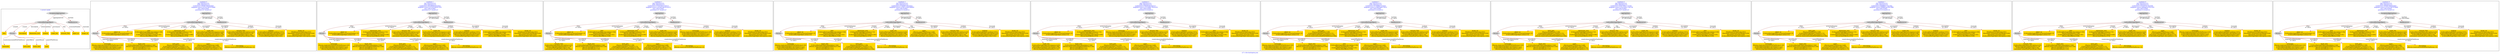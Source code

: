 digraph n0 {
fontcolor="blue"
remincross="true"
label="s27-s-the-huntington.json"
subgraph cluster_0 {
label="1-correct model"
n2[style="filled",color="white",fillcolor="lightgray",label="CulturalHeritageObject1"];
n3[shape="plaintext",style="filled",fillcolor="gold",label="date"];
n4[style="filled",color="white",fillcolor="lightgray",label="Person1"];
n5[shape="plaintext",style="filled",fillcolor="gold",label="description"];
n6[shape="plaintext",style="filled",fillcolor="gold",label="dimensions_inch"];
n7[shape="plaintext",style="filled",fillcolor="gold",label="medium"];
n8[shape="plaintext",style="filled",fillcolor="gold",label="credit_line"];
n9[shape="plaintext",style="filled",fillcolor="gold",label="Artwork_Title"];
n10[shape="plaintext",style="filled",fillcolor="gold",label="object_no"];
n11[shape="plaintext",style="filled",fillcolor="gold",label="nationality"];
n12[shape="plaintext",style="filled",fillcolor="gold",label="birth_date"];
n13[shape="plaintext",style="filled",fillcolor="gold",label="death_date"];
n14[shape="plaintext",style="filled",fillcolor="gold",label="name"];
n15[style="filled",color="white",fillcolor="lightgray",label="EuropeanaAggregation1"];
n16[style="filled",color="white",fillcolor="lightgray",label="WebResource1"];
n17[shape="plaintext",style="filled",fillcolor="gold",label="image_url"];
}
subgraph cluster_1 {
label="candidate 0\nlink coherence:0.0\nnode coherence:0.0\nconfidence:0.5926613093930667\nmapping score:0.3225537697976889\ncost:1500.010002\n-precision:0.47-recall:0.47"
n19[style="filled",color="white",fillcolor="lightgray",label="CulturalHeritageObject1"];
n20[style="filled",color="white",fillcolor="lightgray",label="Person1"];
n21[style="filled",color="white",fillcolor="lightgray",label="Aggregation1"];
n22[style="filled",color="white",fillcolor="lightgray",label="WebResource1"];
n23[shape="plaintext",style="filled",fillcolor="gold",label="image_url\n[WebResource,classLink,0.952]\n[Document,columnSubClassOfLink,0.026]\n[Document,classLink,0.016]\n[CulturalHeritageObject,description,0.006]"];
n24[shape="plaintext",style="filled",fillcolor="gold",label="nationality\n[Person,countryAssociatedWithThePerson,0.743]\n[CulturalHeritageObject,provenance,0.117]\n[CulturalHeritageObject,description,0.083]\n[Person,biographicalInformation,0.057]"];
n25[shape="plaintext",style="filled",fillcolor="gold",label="object_no\n[CulturalHeritageObject,accessionNumber,1.0]\n[CulturalHeritageObject,extent,0.0]"];
n26[shape="plaintext",style="filled",fillcolor="gold",label="date\n[CulturalHeritageObject,description,0.594]\n[Person,dateOfDeath,0.186]\n[CulturalHeritageObject,created,0.181]\n[Person,dateOfBirth,0.039]"];
n27[shape="plaintext",style="filled",fillcolor="gold",label="death_date\n[CulturalHeritageObject,description,0.344]\n[Person,countryAssociatedWithThePerson,0.244]\n[Person,dateOfBirth,0.211]\n[Person,dateOfDeath,0.202]"];
n28[shape="plaintext",style="filled",fillcolor="gold",label="dimensions_inch\n[CulturalHeritageObject,extent,0.723]\n[Person,dateOfDeath,0.113]\n[CulturalHeritageObject,description,0.085]\n[Person,dateOfBirth,0.079]"];
n29[shape="plaintext",style="filled",fillcolor="gold",label="birth_date\n[Person,dateOfDeath,0.599]\n[CulturalHeritageObject,created,0.172]\n[CulturalHeritageObject,description,0.133]\n[Person,countryAssociatedWithThePerson,0.096]"];
n30[shape="plaintext",style="filled",fillcolor="gold",label="name\n[Person,nameOfThePerson,0.448]\n[CulturalHeritageObject,title,0.205]\n[Document,columnSubClassOfLink,0.175]\n[CulturalHeritageObject,description,0.172]"];
n31[shape="plaintext",style="filled",fillcolor="gold",label="description\n[Person,countryAssociatedWithThePerson,1.0]"];
n32[shape="plaintext",style="filled",fillcolor="gold",label="credit_line\n[CulturalHeritageObject,provenance,0.435]\n[Document,columnSubClassOfLink,0.286]\n[CulturalHeritageObject,description,0.154]\n[Person,biographicalInformation,0.125]"];
n33[shape="plaintext",style="filled",fillcolor="gold",label="Artwork_Title\n[CulturalHeritageObject,description,0.533]\n[Person,biographicalInformation,0.278]\n[CulturalHeritageObject,title,0.104]\n[Document,columnSubClassOfLink,0.084]"];
n34[shape="plaintext",style="filled",fillcolor="gold",label="medium\n[CulturalHeritageObject,medium,0.972]\n[CulturalHeritageObject,description,0.02]\n[Person,biographicalInformation,0.005]\n[CulturalHeritageObject,title,0.003]"];
}
subgraph cluster_2 {
label="candidate 1\nlink coherence:0.0\nnode coherence:0.0\nconfidence:0.5913095835035854\nmapping score:0.3221031945011951\ncost:1500.010002\n-precision:0.47-recall:0.47"
n36[style="filled",color="white",fillcolor="lightgray",label="CulturalHeritageObject1"];
n37[style="filled",color="white",fillcolor="lightgray",label="Person1"];
n38[style="filled",color="white",fillcolor="lightgray",label="Aggregation1"];
n39[style="filled",color="white",fillcolor="lightgray",label="WebResource1"];
n40[shape="plaintext",style="filled",fillcolor="gold",label="image_url\n[WebResource,classLink,0.952]\n[Document,columnSubClassOfLink,0.026]\n[Document,classLink,0.016]\n[CulturalHeritageObject,description,0.006]"];
n41[shape="plaintext",style="filled",fillcolor="gold",label="nationality\n[Person,countryAssociatedWithThePerson,0.743]\n[CulturalHeritageObject,provenance,0.117]\n[CulturalHeritageObject,description,0.083]\n[Person,biographicalInformation,0.057]"];
n42[shape="plaintext",style="filled",fillcolor="gold",label="object_no\n[CulturalHeritageObject,accessionNumber,1.0]\n[CulturalHeritageObject,extent,0.0]"];
n43[shape="plaintext",style="filled",fillcolor="gold",label="death_date\n[CulturalHeritageObject,description,0.344]\n[Person,countryAssociatedWithThePerson,0.244]\n[Person,dateOfBirth,0.211]\n[Person,dateOfDeath,0.202]"];
n44[shape="plaintext",style="filled",fillcolor="gold",label="dimensions_inch\n[CulturalHeritageObject,extent,0.723]\n[Person,dateOfDeath,0.113]\n[CulturalHeritageObject,description,0.085]\n[Person,dateOfBirth,0.079]"];
n45[shape="plaintext",style="filled",fillcolor="gold",label="birth_date\n[Person,dateOfDeath,0.599]\n[CulturalHeritageObject,created,0.172]\n[CulturalHeritageObject,description,0.133]\n[Person,countryAssociatedWithThePerson,0.096]"];
n46[shape="plaintext",style="filled",fillcolor="gold",label="name\n[Person,nameOfThePerson,0.448]\n[CulturalHeritageObject,title,0.205]\n[Document,columnSubClassOfLink,0.175]\n[CulturalHeritageObject,description,0.172]"];
n47[shape="plaintext",style="filled",fillcolor="gold",label="Artwork_Title\n[CulturalHeritageObject,description,0.533]\n[Person,biographicalInformation,0.278]\n[CulturalHeritageObject,title,0.104]\n[Document,columnSubClassOfLink,0.084]"];
n48[shape="plaintext",style="filled",fillcolor="gold",label="description\n[Person,countryAssociatedWithThePerson,1.0]"];
n49[shape="plaintext",style="filled",fillcolor="gold",label="credit_line\n[CulturalHeritageObject,provenance,0.435]\n[Document,columnSubClassOfLink,0.286]\n[CulturalHeritageObject,description,0.154]\n[Person,biographicalInformation,0.125]"];
n50[shape="plaintext",style="filled",fillcolor="gold",label="medium\n[CulturalHeritageObject,medium,0.972]\n[CulturalHeritageObject,description,0.02]\n[Person,biographicalInformation,0.005]\n[CulturalHeritageObject,title,0.003]"];
n51[shape="plaintext",style="filled",fillcolor="gold",label="date\n[CulturalHeritageObject,description,0.594]\n[Person,dateOfDeath,0.186]\n[CulturalHeritageObject,created,0.181]\n[Person,dateOfBirth,0.039]"];
}
subgraph cluster_3 {
label="candidate 2\nlink coherence:0.0\nnode coherence:0.0\nconfidence:0.5735423973160522\nmapping score:0.31618079910535074\ncost:1500.010002\n-precision:0.47-recall:0.47"
n53[style="filled",color="white",fillcolor="lightgray",label="CulturalHeritageObject1"];
n54[style="filled",color="white",fillcolor="lightgray",label="Person1"];
n55[style="filled",color="white",fillcolor="lightgray",label="Aggregation1"];
n56[style="filled",color="white",fillcolor="lightgray",label="WebResource1"];
n57[shape="plaintext",style="filled",fillcolor="gold",label="image_url\n[WebResource,classLink,0.952]\n[Document,columnSubClassOfLink,0.026]\n[Document,classLink,0.016]\n[CulturalHeritageObject,description,0.006]"];
n58[shape="plaintext",style="filled",fillcolor="gold",label="Artwork_Title\n[CulturalHeritageObject,description,0.533]\n[Person,biographicalInformation,0.278]\n[CulturalHeritageObject,title,0.104]\n[Document,columnSubClassOfLink,0.084]"];
n59[shape="plaintext",style="filled",fillcolor="gold",label="object_no\n[CulturalHeritageObject,accessionNumber,1.0]\n[CulturalHeritageObject,extent,0.0]"];
n60[shape="plaintext",style="filled",fillcolor="gold",label="date\n[CulturalHeritageObject,description,0.594]\n[Person,dateOfDeath,0.186]\n[CulturalHeritageObject,created,0.181]\n[Person,dateOfBirth,0.039]"];
n61[shape="plaintext",style="filled",fillcolor="gold",label="death_date\n[CulturalHeritageObject,description,0.344]\n[Person,countryAssociatedWithThePerson,0.244]\n[Person,dateOfBirth,0.211]\n[Person,dateOfDeath,0.202]"];
n62[shape="plaintext",style="filled",fillcolor="gold",label="dimensions_inch\n[CulturalHeritageObject,extent,0.723]\n[Person,dateOfDeath,0.113]\n[CulturalHeritageObject,description,0.085]\n[Person,dateOfBirth,0.079]"];
n63[shape="plaintext",style="filled",fillcolor="gold",label="birth_date\n[Person,dateOfDeath,0.599]\n[CulturalHeritageObject,created,0.172]\n[CulturalHeritageObject,description,0.133]\n[Person,countryAssociatedWithThePerson,0.096]"];
n64[shape="plaintext",style="filled",fillcolor="gold",label="name\n[Person,nameOfThePerson,0.448]\n[CulturalHeritageObject,title,0.205]\n[Document,columnSubClassOfLink,0.175]\n[CulturalHeritageObject,description,0.172]"];
n65[shape="plaintext",style="filled",fillcolor="gold",label="description\n[Person,countryAssociatedWithThePerson,1.0]"];
n66[shape="plaintext",style="filled",fillcolor="gold",label="credit_line\n[CulturalHeritageObject,provenance,0.435]\n[Document,columnSubClassOfLink,0.286]\n[CulturalHeritageObject,description,0.154]\n[Person,biographicalInformation,0.125]"];
n67[shape="plaintext",style="filled",fillcolor="gold",label="nationality\n[Person,countryAssociatedWithThePerson,0.743]\n[CulturalHeritageObject,provenance,0.117]\n[CulturalHeritageObject,description,0.083]\n[Person,biographicalInformation,0.057]"];
n68[shape="plaintext",style="filled",fillcolor="gold",label="medium\n[CulturalHeritageObject,medium,0.972]\n[CulturalHeritageObject,description,0.02]\n[Person,biographicalInformation,0.005]\n[CulturalHeritageObject,title,0.003]"];
}
subgraph cluster_4 {
label="candidate 3\nlink coherence:0.0\nnode coherence:0.0\nconfidence:0.5724636733616054\nmapping score:0.31582122445386845\ncost:1500.010002\n-precision:0.4-recall:0.4"
n70[style="filled",color="white",fillcolor="lightgray",label="CulturalHeritageObject1"];
n71[style="filled",color="white",fillcolor="lightgray",label="Person1"];
n72[style="filled",color="white",fillcolor="lightgray",label="Aggregation1"];
n73[style="filled",color="white",fillcolor="lightgray",label="WebResource1"];
n74[shape="plaintext",style="filled",fillcolor="gold",label="image_url\n[WebResource,classLink,0.952]\n[Document,columnSubClassOfLink,0.026]\n[Document,classLink,0.016]\n[CulturalHeritageObject,description,0.006]"];
n75[shape="plaintext",style="filled",fillcolor="gold",label="nationality\n[Person,countryAssociatedWithThePerson,0.743]\n[CulturalHeritageObject,provenance,0.117]\n[CulturalHeritageObject,description,0.083]\n[Person,biographicalInformation,0.057]"];
n76[shape="plaintext",style="filled",fillcolor="gold",label="object_no\n[CulturalHeritageObject,accessionNumber,1.0]\n[CulturalHeritageObject,extent,0.0]"];
n77[shape="plaintext",style="filled",fillcolor="gold",label="date\n[CulturalHeritageObject,description,0.594]\n[Person,dateOfDeath,0.186]\n[CulturalHeritageObject,created,0.181]\n[Person,dateOfBirth,0.039]"];
n78[shape="plaintext",style="filled",fillcolor="gold",label="death_date\n[CulturalHeritageObject,description,0.344]\n[Person,countryAssociatedWithThePerson,0.244]\n[Person,dateOfBirth,0.211]\n[Person,dateOfDeath,0.202]"];
n79[shape="plaintext",style="filled",fillcolor="gold",label="dimensions_inch\n[CulturalHeritageObject,extent,0.723]\n[Person,dateOfDeath,0.113]\n[CulturalHeritageObject,description,0.085]\n[Person,dateOfBirth,0.079]"];
n80[shape="plaintext",style="filled",fillcolor="gold",label="birth_date\n[Person,dateOfDeath,0.599]\n[CulturalHeritageObject,created,0.172]\n[CulturalHeritageObject,description,0.133]\n[Person,countryAssociatedWithThePerson,0.096]"];
n81[shape="plaintext",style="filled",fillcolor="gold",label="description\n[Person,countryAssociatedWithThePerson,1.0]"];
n82[shape="plaintext",style="filled",fillcolor="gold",label="credit_line\n[CulturalHeritageObject,provenance,0.435]\n[Document,columnSubClassOfLink,0.286]\n[CulturalHeritageObject,description,0.154]\n[Person,biographicalInformation,0.125]"];
n83[shape="plaintext",style="filled",fillcolor="gold",label="name\n[Person,nameOfThePerson,0.448]\n[CulturalHeritageObject,title,0.205]\n[Document,columnSubClassOfLink,0.175]\n[CulturalHeritageObject,description,0.172]"];
n84[shape="plaintext",style="filled",fillcolor="gold",label="Artwork_Title\n[CulturalHeritageObject,description,0.533]\n[Person,biographicalInformation,0.278]\n[CulturalHeritageObject,title,0.104]\n[Document,columnSubClassOfLink,0.084]"];
n85[shape="plaintext",style="filled",fillcolor="gold",label="medium\n[CulturalHeritageObject,medium,0.972]\n[CulturalHeritageObject,description,0.02]\n[Person,biographicalInformation,0.005]\n[CulturalHeritageObject,title,0.003]"];
}
subgraph cluster_5 {
label="candidate 4\nlink coherence:0.0\nnode coherence:0.0\nconfidence:0.5704501853562317\nmapping score:0.31515006178541055\ncost:1500.010002\n-precision:0.4-recall:0.4"
n87[style="filled",color="white",fillcolor="lightgray",label="CulturalHeritageObject1"];
n88[style="filled",color="white",fillcolor="lightgray",label="Person1"];
n89[style="filled",color="white",fillcolor="lightgray",label="Aggregation1"];
n90[style="filled",color="white",fillcolor="lightgray",label="WebResource1"];
n91[shape="plaintext",style="filled",fillcolor="gold",label="image_url\n[WebResource,classLink,0.952]\n[Document,columnSubClassOfLink,0.026]\n[Document,classLink,0.016]\n[CulturalHeritageObject,description,0.006]"];
n92[shape="plaintext",style="filled",fillcolor="gold",label="credit_line\n[CulturalHeritageObject,provenance,0.435]\n[Document,columnSubClassOfLink,0.286]\n[CulturalHeritageObject,description,0.154]\n[Person,biographicalInformation,0.125]"];
n93[shape="plaintext",style="filled",fillcolor="gold",label="object_no\n[CulturalHeritageObject,accessionNumber,1.0]\n[CulturalHeritageObject,extent,0.0]"];
n94[shape="plaintext",style="filled",fillcolor="gold",label="death_date\n[CulturalHeritageObject,description,0.344]\n[Person,countryAssociatedWithThePerson,0.244]\n[Person,dateOfBirth,0.211]\n[Person,dateOfDeath,0.202]"];
n95[shape="plaintext",style="filled",fillcolor="gold",label="dimensions_inch\n[CulturalHeritageObject,extent,0.723]\n[Person,dateOfDeath,0.113]\n[CulturalHeritageObject,description,0.085]\n[Person,dateOfBirth,0.079]"];
n96[shape="plaintext",style="filled",fillcolor="gold",label="birth_date\n[Person,dateOfDeath,0.599]\n[CulturalHeritageObject,created,0.172]\n[CulturalHeritageObject,description,0.133]\n[Person,countryAssociatedWithThePerson,0.096]"];
n97[shape="plaintext",style="filled",fillcolor="gold",label="name\n[Person,nameOfThePerson,0.448]\n[CulturalHeritageObject,title,0.205]\n[Document,columnSubClassOfLink,0.175]\n[CulturalHeritageObject,description,0.172]"];
n98[shape="plaintext",style="filled",fillcolor="gold",label="nationality\n[Person,countryAssociatedWithThePerson,0.743]\n[CulturalHeritageObject,provenance,0.117]\n[CulturalHeritageObject,description,0.083]\n[Person,biographicalInformation,0.057]"];
n99[shape="plaintext",style="filled",fillcolor="gold",label="Artwork_Title\n[CulturalHeritageObject,description,0.533]\n[Person,biographicalInformation,0.278]\n[CulturalHeritageObject,title,0.104]\n[Document,columnSubClassOfLink,0.084]"];
n100[shape="plaintext",style="filled",fillcolor="gold",label="description\n[Person,countryAssociatedWithThePerson,1.0]"];
n101[shape="plaintext",style="filled",fillcolor="gold",label="medium\n[CulturalHeritageObject,medium,0.972]\n[CulturalHeritageObject,description,0.02]\n[Person,biographicalInformation,0.005]\n[CulturalHeritageObject,title,0.003]"];
n102[shape="plaintext",style="filled",fillcolor="gold",label="date\n[CulturalHeritageObject,description,0.594]\n[Person,dateOfDeath,0.186]\n[CulturalHeritageObject,created,0.181]\n[Person,dateOfBirth,0.039]"];
}
subgraph cluster_6 {
label="candidate 5\nlink coherence:0.0\nnode coherence:0.0\nconfidence:0.557408847535656\nmapping score:0.310802949178552\ncost:1500.010002\n-precision:0.4-recall:0.4"
n104[style="filled",color="white",fillcolor="lightgray",label="CulturalHeritageObject1"];
n105[style="filled",color="white",fillcolor="lightgray",label="Person1"];
n106[style="filled",color="white",fillcolor="lightgray",label="Aggregation1"];
n107[style="filled",color="white",fillcolor="lightgray",label="WebResource1"];
n108[shape="plaintext",style="filled",fillcolor="gold",label="image_url\n[WebResource,classLink,0.952]\n[Document,columnSubClassOfLink,0.026]\n[Document,classLink,0.016]\n[CulturalHeritageObject,description,0.006]"];
n109[shape="plaintext",style="filled",fillcolor="gold",label="nationality\n[Person,countryAssociatedWithThePerson,0.743]\n[CulturalHeritageObject,provenance,0.117]\n[CulturalHeritageObject,description,0.083]\n[Person,biographicalInformation,0.057]"];
n110[shape="plaintext",style="filled",fillcolor="gold",label="object_no\n[CulturalHeritageObject,accessionNumber,1.0]\n[CulturalHeritageObject,extent,0.0]"];
n111[shape="plaintext",style="filled",fillcolor="gold",label="birth_date\n[Person,dateOfDeath,0.599]\n[CulturalHeritageObject,created,0.172]\n[CulturalHeritageObject,description,0.133]\n[Person,countryAssociatedWithThePerson,0.096]"];
n112[shape="plaintext",style="filled",fillcolor="gold",label="death_date\n[CulturalHeritageObject,description,0.344]\n[Person,countryAssociatedWithThePerson,0.244]\n[Person,dateOfBirth,0.211]\n[Person,dateOfDeath,0.202]"];
n113[shape="plaintext",style="filled",fillcolor="gold",label="dimensions_inch\n[CulturalHeritageObject,extent,0.723]\n[Person,dateOfDeath,0.113]\n[CulturalHeritageObject,description,0.085]\n[Person,dateOfBirth,0.079]"];
n114[shape="plaintext",style="filled",fillcolor="gold",label="date\n[CulturalHeritageObject,description,0.594]\n[Person,dateOfDeath,0.186]\n[CulturalHeritageObject,created,0.181]\n[Person,dateOfBirth,0.039]"];
n115[shape="plaintext",style="filled",fillcolor="gold",label="name\n[Person,nameOfThePerson,0.448]\n[CulturalHeritageObject,title,0.205]\n[Document,columnSubClassOfLink,0.175]\n[CulturalHeritageObject,description,0.172]"];
n116[shape="plaintext",style="filled",fillcolor="gold",label="description\n[Person,countryAssociatedWithThePerson,1.0]"];
n117[shape="plaintext",style="filled",fillcolor="gold",label="credit_line\n[CulturalHeritageObject,provenance,0.435]\n[Document,columnSubClassOfLink,0.286]\n[CulturalHeritageObject,description,0.154]\n[Person,biographicalInformation,0.125]"];
n118[shape="plaintext",style="filled",fillcolor="gold",label="Artwork_Title\n[CulturalHeritageObject,description,0.533]\n[Person,biographicalInformation,0.278]\n[CulturalHeritageObject,title,0.104]\n[Document,columnSubClassOfLink,0.084]"];
n119[shape="plaintext",style="filled",fillcolor="gold",label="medium\n[CulturalHeritageObject,medium,0.972]\n[CulturalHeritageObject,description,0.02]\n[Person,biographicalInformation,0.005]\n[CulturalHeritageObject,title,0.003]"];
}
subgraph cluster_7 {
label="candidate 6\nlink coherence:0.0\nnode coherence:0.0\nconfidence:0.5556729051710209\nmapping score:0.3102243017236736\ncost:1500.010002\n-precision:0.47-recall:0.47"
n121[style="filled",color="white",fillcolor="lightgray",label="CulturalHeritageObject1"];
n122[style="filled",color="white",fillcolor="lightgray",label="Person1"];
n123[style="filled",color="white",fillcolor="lightgray",label="Aggregation1"];
n124[style="filled",color="white",fillcolor="lightgray",label="WebResource1"];
n125[shape="plaintext",style="filled",fillcolor="gold",label="image_url\n[WebResource,classLink,0.952]\n[Document,columnSubClassOfLink,0.026]\n[Document,classLink,0.016]\n[CulturalHeritageObject,description,0.006]"];
n126[shape="plaintext",style="filled",fillcolor="gold",label="nationality\n[Person,countryAssociatedWithThePerson,0.743]\n[CulturalHeritageObject,provenance,0.117]\n[CulturalHeritageObject,description,0.083]\n[Person,biographicalInformation,0.057]"];
n127[shape="plaintext",style="filled",fillcolor="gold",label="object_no\n[CulturalHeritageObject,accessionNumber,1.0]\n[CulturalHeritageObject,extent,0.0]"];
n128[shape="plaintext",style="filled",fillcolor="gold",label="birth_date\n[Person,dateOfDeath,0.599]\n[CulturalHeritageObject,created,0.172]\n[CulturalHeritageObject,description,0.133]\n[Person,countryAssociatedWithThePerson,0.096]"];
n129[shape="plaintext",style="filled",fillcolor="gold",label="death_date\n[CulturalHeritageObject,description,0.344]\n[Person,countryAssociatedWithThePerson,0.244]\n[Person,dateOfBirth,0.211]\n[Person,dateOfDeath,0.202]"];
n130[shape="plaintext",style="filled",fillcolor="gold",label="dimensions_inch\n[CulturalHeritageObject,extent,0.723]\n[Person,dateOfDeath,0.113]\n[CulturalHeritageObject,description,0.085]\n[Person,dateOfBirth,0.079]"];
n131[shape="plaintext",style="filled",fillcolor="gold",label="name\n[Person,nameOfThePerson,0.448]\n[CulturalHeritageObject,title,0.205]\n[Document,columnSubClassOfLink,0.175]\n[CulturalHeritageObject,description,0.172]"];
n132[shape="plaintext",style="filled",fillcolor="gold",label="Artwork_Title\n[CulturalHeritageObject,description,0.533]\n[Person,biographicalInformation,0.278]\n[CulturalHeritageObject,title,0.104]\n[Document,columnSubClassOfLink,0.084]"];
n133[shape="plaintext",style="filled",fillcolor="gold",label="description\n[Person,countryAssociatedWithThePerson,1.0]"];
n134[shape="plaintext",style="filled",fillcolor="gold",label="credit_line\n[CulturalHeritageObject,provenance,0.435]\n[Document,columnSubClassOfLink,0.286]\n[CulturalHeritageObject,description,0.154]\n[Person,biographicalInformation,0.125]"];
n135[shape="plaintext",style="filled",fillcolor="gold",label="medium\n[CulturalHeritageObject,medium,0.972]\n[CulturalHeritageObject,description,0.02]\n[Person,biographicalInformation,0.005]\n[CulturalHeritageObject,title,0.003]"];
n136[shape="plaintext",style="filled",fillcolor="gold",label="date\n[CulturalHeritageObject,description,0.594]\n[Person,dateOfDeath,0.186]\n[CulturalHeritageObject,created,0.181]\n[Person,dateOfBirth,0.039]"];
}
subgraph cluster_8 {
label="candidate 7\nlink coherence:0.0\nnode coherence:0.0\nconfidence:0.5548960277441964\nmapping score:0.3099653425813988\ncost:1500.010002\n-precision:0.53-recall:0.53"
n138[style="filled",color="white",fillcolor="lightgray",label="CulturalHeritageObject1"];
n139[style="filled",color="white",fillcolor="lightgray",label="Person1"];
n140[style="filled",color="white",fillcolor="lightgray",label="Aggregation1"];
n141[style="filled",color="white",fillcolor="lightgray",label="WebResource1"];
n142[shape="plaintext",style="filled",fillcolor="gold",label="image_url\n[WebResource,classLink,0.952]\n[Document,columnSubClassOfLink,0.026]\n[Document,classLink,0.016]\n[CulturalHeritageObject,description,0.006]"];
n143[shape="plaintext",style="filled",fillcolor="gold",label="nationality\n[Person,countryAssociatedWithThePerson,0.743]\n[CulturalHeritageObject,provenance,0.117]\n[CulturalHeritageObject,description,0.083]\n[Person,biographicalInformation,0.057]"];
n144[shape="plaintext",style="filled",fillcolor="gold",label="object_no\n[CulturalHeritageObject,accessionNumber,1.0]\n[CulturalHeritageObject,extent,0.0]"];
n145[shape="plaintext",style="filled",fillcolor="gold",label="birth_date\n[Person,dateOfDeath,0.599]\n[CulturalHeritageObject,created,0.172]\n[CulturalHeritageObject,description,0.133]\n[Person,countryAssociatedWithThePerson,0.096]"];
n146[shape="plaintext",style="filled",fillcolor="gold",label="dimensions_inch\n[CulturalHeritageObject,extent,0.723]\n[Person,dateOfDeath,0.113]\n[CulturalHeritageObject,description,0.085]\n[Person,dateOfBirth,0.079]"];
n147[shape="plaintext",style="filled",fillcolor="gold",label="death_date\n[CulturalHeritageObject,description,0.344]\n[Person,countryAssociatedWithThePerson,0.244]\n[Person,dateOfBirth,0.211]\n[Person,dateOfDeath,0.202]"];
n148[shape="plaintext",style="filled",fillcolor="gold",label="name\n[Person,nameOfThePerson,0.448]\n[CulturalHeritageObject,title,0.205]\n[Document,columnSubClassOfLink,0.175]\n[CulturalHeritageObject,description,0.172]"];
n149[shape="plaintext",style="filled",fillcolor="gold",label="Artwork_Title\n[CulturalHeritageObject,description,0.533]\n[Person,biographicalInformation,0.278]\n[CulturalHeritageObject,title,0.104]\n[Document,columnSubClassOfLink,0.084]"];
n150[shape="plaintext",style="filled",fillcolor="gold",label="description\n[Person,countryAssociatedWithThePerson,1.0]"];
n151[shape="plaintext",style="filled",fillcolor="gold",label="credit_line\n[CulturalHeritageObject,provenance,0.435]\n[Document,columnSubClassOfLink,0.286]\n[CulturalHeritageObject,description,0.154]\n[Person,biographicalInformation,0.125]"];
n152[shape="plaintext",style="filled",fillcolor="gold",label="medium\n[CulturalHeritageObject,medium,0.972]\n[CulturalHeritageObject,description,0.02]\n[Person,biographicalInformation,0.005]\n[CulturalHeritageObject,title,0.003]"];
n153[shape="plaintext",style="filled",fillcolor="gold",label="date\n[CulturalHeritageObject,description,0.594]\n[Person,dateOfDeath,0.186]\n[CulturalHeritageObject,created,0.181]\n[Person,dateOfBirth,0.039]"];
}
subgraph cluster_9 {
label="candidate 8\nlink coherence:0.0\nnode coherence:0.0\nconfidence:0.5533447612845909\nmapping score:0.3094482537615303\ncost:1500.010002\n-precision:0.4-recall:0.4"
n155[style="filled",color="white",fillcolor="lightgray",label="CulturalHeritageObject1"];
n156[style="filled",color="white",fillcolor="lightgray",label="Person1"];
n157[style="filled",color="white",fillcolor="lightgray",label="Aggregation1"];
n158[style="filled",color="white",fillcolor="lightgray",label="WebResource1"];
n159[shape="plaintext",style="filled",fillcolor="gold",label="image_url\n[WebResource,classLink,0.952]\n[Document,columnSubClassOfLink,0.026]\n[Document,classLink,0.016]\n[CulturalHeritageObject,description,0.006]"];
n160[shape="plaintext",style="filled",fillcolor="gold",label="Artwork_Title\n[CulturalHeritageObject,description,0.533]\n[Person,biographicalInformation,0.278]\n[CulturalHeritageObject,title,0.104]\n[Document,columnSubClassOfLink,0.084]"];
n161[shape="plaintext",style="filled",fillcolor="gold",label="object_no\n[CulturalHeritageObject,accessionNumber,1.0]\n[CulturalHeritageObject,extent,0.0]"];
n162[shape="plaintext",style="filled",fillcolor="gold",label="date\n[CulturalHeritageObject,description,0.594]\n[Person,dateOfDeath,0.186]\n[CulturalHeritageObject,created,0.181]\n[Person,dateOfBirth,0.039]"];
n163[shape="plaintext",style="filled",fillcolor="gold",label="death_date\n[CulturalHeritageObject,description,0.344]\n[Person,countryAssociatedWithThePerson,0.244]\n[Person,dateOfBirth,0.211]\n[Person,dateOfDeath,0.202]"];
n164[shape="plaintext",style="filled",fillcolor="gold",label="dimensions_inch\n[CulturalHeritageObject,extent,0.723]\n[Person,dateOfDeath,0.113]\n[CulturalHeritageObject,description,0.085]\n[Person,dateOfBirth,0.079]"];
n165[shape="plaintext",style="filled",fillcolor="gold",label="birth_date\n[Person,dateOfDeath,0.599]\n[CulturalHeritageObject,created,0.172]\n[CulturalHeritageObject,description,0.133]\n[Person,countryAssociatedWithThePerson,0.096]"];
n166[shape="plaintext",style="filled",fillcolor="gold",label="description\n[Person,countryAssociatedWithThePerson,1.0]"];
n167[shape="plaintext",style="filled",fillcolor="gold",label="credit_line\n[CulturalHeritageObject,provenance,0.435]\n[Document,columnSubClassOfLink,0.286]\n[CulturalHeritageObject,description,0.154]\n[Person,biographicalInformation,0.125]"];
n168[shape="plaintext",style="filled",fillcolor="gold",label="name\n[Person,nameOfThePerson,0.448]\n[CulturalHeritageObject,title,0.205]\n[Document,columnSubClassOfLink,0.175]\n[CulturalHeritageObject,description,0.172]"];
n169[shape="plaintext",style="filled",fillcolor="gold",label="nationality\n[Person,countryAssociatedWithThePerson,0.743]\n[CulturalHeritageObject,provenance,0.117]\n[CulturalHeritageObject,description,0.083]\n[Person,biographicalInformation,0.057]"];
n170[shape="plaintext",style="filled",fillcolor="gold",label="medium\n[CulturalHeritageObject,medium,0.972]\n[CulturalHeritageObject,description,0.02]\n[Person,biographicalInformation,0.005]\n[CulturalHeritageObject,title,0.003]"];
}
subgraph cluster_10 {
label="candidate 9\nlink coherence:0.0\nnode coherence:0.0\nconfidence:0.5926613093930667\nmapping score:0.3225537697976889\ncost:1500.020004\n-precision:0.53-recall:0.53"
n172[style="filled",color="white",fillcolor="lightgray",label="CulturalHeritageObject1"];
n173[style="filled",color="white",fillcolor="lightgray",label="Person1"];
n174[style="filled",color="white",fillcolor="lightgray",label="EuropeanaAggregation1"];
n175[style="filled",color="white",fillcolor="lightgray",label="WebResource1"];
n176[shape="plaintext",style="filled",fillcolor="gold",label="image_url\n[WebResource,classLink,0.952]\n[Document,columnSubClassOfLink,0.026]\n[Document,classLink,0.016]\n[CulturalHeritageObject,description,0.006]"];
n177[shape="plaintext",style="filled",fillcolor="gold",label="nationality\n[Person,countryAssociatedWithThePerson,0.743]\n[CulturalHeritageObject,provenance,0.117]\n[CulturalHeritageObject,description,0.083]\n[Person,biographicalInformation,0.057]"];
n178[shape="plaintext",style="filled",fillcolor="gold",label="object_no\n[CulturalHeritageObject,accessionNumber,1.0]\n[CulturalHeritageObject,extent,0.0]"];
n179[shape="plaintext",style="filled",fillcolor="gold",label="date\n[CulturalHeritageObject,description,0.594]\n[Person,dateOfDeath,0.186]\n[CulturalHeritageObject,created,0.181]\n[Person,dateOfBirth,0.039]"];
n180[shape="plaintext",style="filled",fillcolor="gold",label="death_date\n[CulturalHeritageObject,description,0.344]\n[Person,countryAssociatedWithThePerson,0.244]\n[Person,dateOfBirth,0.211]\n[Person,dateOfDeath,0.202]"];
n181[shape="plaintext",style="filled",fillcolor="gold",label="dimensions_inch\n[CulturalHeritageObject,extent,0.723]\n[Person,dateOfDeath,0.113]\n[CulturalHeritageObject,description,0.085]\n[Person,dateOfBirth,0.079]"];
n182[shape="plaintext",style="filled",fillcolor="gold",label="birth_date\n[Person,dateOfDeath,0.599]\n[CulturalHeritageObject,created,0.172]\n[CulturalHeritageObject,description,0.133]\n[Person,countryAssociatedWithThePerson,0.096]"];
n183[shape="plaintext",style="filled",fillcolor="gold",label="name\n[Person,nameOfThePerson,0.448]\n[CulturalHeritageObject,title,0.205]\n[Document,columnSubClassOfLink,0.175]\n[CulturalHeritageObject,description,0.172]"];
n184[shape="plaintext",style="filled",fillcolor="gold",label="description\n[Person,countryAssociatedWithThePerson,1.0]"];
n185[shape="plaintext",style="filled",fillcolor="gold",label="credit_line\n[CulturalHeritageObject,provenance,0.435]\n[Document,columnSubClassOfLink,0.286]\n[CulturalHeritageObject,description,0.154]\n[Person,biographicalInformation,0.125]"];
n186[shape="plaintext",style="filled",fillcolor="gold",label="Artwork_Title\n[CulturalHeritageObject,description,0.533]\n[Person,biographicalInformation,0.278]\n[CulturalHeritageObject,title,0.104]\n[Document,columnSubClassOfLink,0.084]"];
n187[shape="plaintext",style="filled",fillcolor="gold",label="medium\n[CulturalHeritageObject,medium,0.972]\n[CulturalHeritageObject,description,0.02]\n[Person,biographicalInformation,0.005]\n[CulturalHeritageObject,title,0.003]"];
}
n2 -> n3[color="brown",fontcolor="black",label="created"]
n2 -> n4[color="brown",fontcolor="black",label="creator"]
n2 -> n5[color="brown",fontcolor="black",label="description"]
n2 -> n6[color="brown",fontcolor="black",label="extent"]
n2 -> n7[color="brown",fontcolor="black",label="medium"]
n2 -> n8[color="brown",fontcolor="black",label="provenance"]
n2 -> n9[color="brown",fontcolor="black",label="title"]
n2 -> n10[color="brown",fontcolor="black",label="accessionNumber"]
n4 -> n11[color="brown",fontcolor="black",label="countryAssociatedWithThePerson"]
n4 -> n12[color="brown",fontcolor="black",label="dateOfBirth"]
n4 -> n13[color="brown",fontcolor="black",label="dateOfDeath"]
n4 -> n14[color="brown",fontcolor="black",label="nameOfThePerson"]
n15 -> n2[color="brown",fontcolor="black",label="aggregatedCHO"]
n15 -> n16[color="brown",fontcolor="black",label="hasView"]
n16 -> n17[color="brown",fontcolor="black",label="classLink"]
n19 -> n20[color="brown",fontcolor="black",label="sitter\nw=100.0"]
n21 -> n19[color="brown",fontcolor="black",label="aggregatedCHO\nw=100.010002"]
n21 -> n22[color="brown",fontcolor="black",label="hasView\nw=100.0"]
n22 -> n23[color="brown",fontcolor="black",label="classLink\nw=100.0"]
n20 -> n24[color="brown",fontcolor="black",label="biographicalInformation\nw=100.0"]
n19 -> n25[color="brown",fontcolor="black",label="accessionNumber\nw=100.0"]
n19 -> n26[color="brown",fontcolor="black",label="created\nw=100.0"]
n20 -> n27[color="brown",fontcolor="black",label="dateOfBirth\nw=100.0"]
n19 -> n28[color="brown",fontcolor="black",label="extent\nw=100.0"]
n20 -> n29[color="brown",fontcolor="black",label="dateOfDeath\nw=100.0"]
n20 -> n30[color="brown",fontcolor="black",label="nameOfThePerson\nw=100.0"]
n20 -> n31[color="brown",fontcolor="black",label="countryAssociatedWithThePerson\nw=100.0"]
n19 -> n32[color="brown",fontcolor="black",label="provenance\nw=100.0"]
n19 -> n33[color="brown",fontcolor="black",label="description\nw=100.0"]
n19 -> n34[color="brown",fontcolor="black",label="medium\nw=100.0"]
n36 -> n37[color="brown",fontcolor="black",label="sitter\nw=100.0"]
n38 -> n36[color="brown",fontcolor="black",label="aggregatedCHO\nw=100.010002"]
n38 -> n39[color="brown",fontcolor="black",label="hasView\nw=100.0"]
n39 -> n40[color="brown",fontcolor="black",label="classLink\nw=100.0"]
n37 -> n41[color="brown",fontcolor="black",label="biographicalInformation\nw=100.0"]
n36 -> n42[color="brown",fontcolor="black",label="accessionNumber\nw=100.0"]
n37 -> n43[color="brown",fontcolor="black",label="dateOfBirth\nw=100.0"]
n36 -> n44[color="brown",fontcolor="black",label="extent\nw=100.0"]
n37 -> n45[color="brown",fontcolor="black",label="dateOfDeath\nw=100.0"]
n37 -> n46[color="brown",fontcolor="black",label="nameOfThePerson\nw=100.0"]
n36 -> n47[color="brown",fontcolor="black",label="title\nw=100.0"]
n37 -> n48[color="brown",fontcolor="black",label="countryAssociatedWithThePerson\nw=100.0"]
n36 -> n49[color="brown",fontcolor="black",label="provenance\nw=100.0"]
n36 -> n50[color="brown",fontcolor="black",label="medium\nw=100.0"]
n36 -> n51[color="brown",fontcolor="black",label="description\nw=100.0"]
n53 -> n54[color="brown",fontcolor="black",label="sitter\nw=100.0"]
n55 -> n53[color="brown",fontcolor="black",label="aggregatedCHO\nw=100.010002"]
n55 -> n56[color="brown",fontcolor="black",label="hasView\nw=100.0"]
n56 -> n57[color="brown",fontcolor="black",label="classLink\nw=100.0"]
n54 -> n58[color="brown",fontcolor="black",label="biographicalInformation\nw=100.0"]
n53 -> n59[color="brown",fontcolor="black",label="accessionNumber\nw=100.0"]
n53 -> n60[color="brown",fontcolor="black",label="created\nw=100.0"]
n54 -> n61[color="brown",fontcolor="black",label="dateOfBirth\nw=100.0"]
n53 -> n62[color="brown",fontcolor="black",label="extent\nw=100.0"]
n54 -> n63[color="brown",fontcolor="black",label="dateOfDeath\nw=100.0"]
n54 -> n64[color="brown",fontcolor="black",label="nameOfThePerson\nw=100.0"]
n54 -> n65[color="brown",fontcolor="black",label="countryAssociatedWithThePerson\nw=100.0"]
n53 -> n66[color="brown",fontcolor="black",label="provenance\nw=100.0"]
n53 -> n67[color="brown",fontcolor="black",label="description\nw=100.0"]
n53 -> n68[color="brown",fontcolor="black",label="medium\nw=100.0"]
n70 -> n71[color="brown",fontcolor="black",label="sitter\nw=100.0"]
n72 -> n70[color="brown",fontcolor="black",label="aggregatedCHO\nw=100.010002"]
n72 -> n73[color="brown",fontcolor="black",label="hasView\nw=100.0"]
n73 -> n74[color="brown",fontcolor="black",label="classLink\nw=100.0"]
n71 -> n75[color="brown",fontcolor="black",label="biographicalInformation\nw=100.0"]
n70 -> n76[color="brown",fontcolor="black",label="accessionNumber\nw=100.0"]
n70 -> n77[color="brown",fontcolor="black",label="created\nw=100.0"]
n71 -> n78[color="brown",fontcolor="black",label="dateOfBirth\nw=100.0"]
n70 -> n79[color="brown",fontcolor="black",label="extent\nw=100.0"]
n71 -> n80[color="brown",fontcolor="black",label="dateOfDeath\nw=100.0"]
n71 -> n81[color="brown",fontcolor="black",label="countryAssociatedWithThePerson\nw=100.0"]
n70 -> n82[color="brown",fontcolor="black",label="provenance\nw=100.0"]
n70 -> n83[color="brown",fontcolor="black",label="title\nw=100.0"]
n70 -> n84[color="brown",fontcolor="black",label="description\nw=100.0"]
n70 -> n85[color="brown",fontcolor="black",label="medium\nw=100.0"]
n87 -> n88[color="brown",fontcolor="black",label="sitter\nw=100.0"]
n89 -> n87[color="brown",fontcolor="black",label="aggregatedCHO\nw=100.010002"]
n89 -> n90[color="brown",fontcolor="black",label="hasView\nw=100.0"]
n90 -> n91[color="brown",fontcolor="black",label="classLink\nw=100.0"]
n88 -> n92[color="brown",fontcolor="black",label="biographicalInformation\nw=100.0"]
n87 -> n93[color="brown",fontcolor="black",label="accessionNumber\nw=100.0"]
n88 -> n94[color="brown",fontcolor="black",label="dateOfBirth\nw=100.0"]
n87 -> n95[color="brown",fontcolor="black",label="extent\nw=100.0"]
n88 -> n96[color="brown",fontcolor="black",label="dateOfDeath\nw=100.0"]
n88 -> n97[color="brown",fontcolor="black",label="nameOfThePerson\nw=100.0"]
n87 -> n98[color="brown",fontcolor="black",label="provenance\nw=100.0"]
n87 -> n99[color="brown",fontcolor="black",label="title\nw=100.0"]
n88 -> n100[color="brown",fontcolor="black",label="countryAssociatedWithThePerson\nw=100.0"]
n87 -> n101[color="brown",fontcolor="black",label="medium\nw=100.0"]
n87 -> n102[color="brown",fontcolor="black",label="description\nw=100.0"]
n104 -> n105[color="brown",fontcolor="black",label="sitter\nw=100.0"]
n106 -> n104[color="brown",fontcolor="black",label="aggregatedCHO\nw=100.010002"]
n106 -> n107[color="brown",fontcolor="black",label="hasView\nw=100.0"]
n107 -> n108[color="brown",fontcolor="black",label="classLink\nw=100.0"]
n105 -> n109[color="brown",fontcolor="black",label="biographicalInformation\nw=100.0"]
n104 -> n110[color="brown",fontcolor="black",label="accessionNumber\nw=100.0"]
n104 -> n111[color="brown",fontcolor="black",label="created\nw=100.0"]
n105 -> n112[color="brown",fontcolor="black",label="dateOfBirth\nw=100.0"]
n104 -> n113[color="brown",fontcolor="black",label="extent\nw=100.0"]
n105 -> n114[color="brown",fontcolor="black",label="dateOfDeath\nw=100.0"]
n105 -> n115[color="brown",fontcolor="black",label="nameOfThePerson\nw=100.0"]
n105 -> n116[color="brown",fontcolor="black",label="countryAssociatedWithThePerson\nw=100.0"]
n104 -> n117[color="brown",fontcolor="black",label="provenance\nw=100.0"]
n104 -> n118[color="brown",fontcolor="black",label="description\nw=100.0"]
n104 -> n119[color="brown",fontcolor="black",label="medium\nw=100.0"]
n121 -> n122[color="brown",fontcolor="black",label="sitter\nw=100.0"]
n123 -> n121[color="brown",fontcolor="black",label="aggregatedCHO\nw=100.010002"]
n123 -> n124[color="brown",fontcolor="black",label="hasView\nw=100.0"]
n124 -> n125[color="brown",fontcolor="black",label="classLink\nw=100.0"]
n122 -> n126[color="brown",fontcolor="black",label="biographicalInformation\nw=100.0"]
n121 -> n127[color="brown",fontcolor="black",label="accessionNumber\nw=100.0"]
n121 -> n128[color="brown",fontcolor="black",label="created\nw=100.0"]
n122 -> n129[color="brown",fontcolor="black",label="dateOfBirth\nw=100.0"]
n121 -> n130[color="brown",fontcolor="black",label="extent\nw=100.0"]
n122 -> n131[color="brown",fontcolor="black",label="nameOfThePerson\nw=100.0"]
n121 -> n132[color="brown",fontcolor="black",label="title\nw=100.0"]
n122 -> n133[color="brown",fontcolor="black",label="countryAssociatedWithThePerson\nw=100.0"]
n121 -> n134[color="brown",fontcolor="black",label="provenance\nw=100.0"]
n121 -> n135[color="brown",fontcolor="black",label="medium\nw=100.0"]
n121 -> n136[color="brown",fontcolor="black",label="description\nw=100.0"]
n138 -> n139[color="brown",fontcolor="black",label="sitter\nw=100.0"]
n140 -> n138[color="brown",fontcolor="black",label="aggregatedCHO\nw=100.010002"]
n140 -> n141[color="brown",fontcolor="black",label="hasView\nw=100.0"]
n141 -> n142[color="brown",fontcolor="black",label="classLink\nw=100.0"]
n139 -> n143[color="brown",fontcolor="black",label="biographicalInformation\nw=100.0"]
n138 -> n144[color="brown",fontcolor="black",label="accessionNumber\nw=100.0"]
n138 -> n145[color="brown",fontcolor="black",label="created\nw=100.0"]
n138 -> n146[color="brown",fontcolor="black",label="extent\nw=100.0"]
n139 -> n147[color="brown",fontcolor="black",label="dateOfDeath\nw=100.0"]
n139 -> n148[color="brown",fontcolor="black",label="nameOfThePerson\nw=100.0"]
n138 -> n149[color="brown",fontcolor="black",label="title\nw=100.0"]
n139 -> n150[color="brown",fontcolor="black",label="countryAssociatedWithThePerson\nw=100.0"]
n138 -> n151[color="brown",fontcolor="black",label="provenance\nw=100.0"]
n138 -> n152[color="brown",fontcolor="black",label="medium\nw=100.0"]
n138 -> n153[color="brown",fontcolor="black",label="description\nw=100.0"]
n155 -> n156[color="brown",fontcolor="black",label="sitter\nw=100.0"]
n157 -> n155[color="brown",fontcolor="black",label="aggregatedCHO\nw=100.010002"]
n157 -> n158[color="brown",fontcolor="black",label="hasView\nw=100.0"]
n158 -> n159[color="brown",fontcolor="black",label="classLink\nw=100.0"]
n156 -> n160[color="brown",fontcolor="black",label="biographicalInformation\nw=100.0"]
n155 -> n161[color="brown",fontcolor="black",label="accessionNumber\nw=100.0"]
n155 -> n162[color="brown",fontcolor="black",label="created\nw=100.0"]
n156 -> n163[color="brown",fontcolor="black",label="dateOfBirth\nw=100.0"]
n155 -> n164[color="brown",fontcolor="black",label="extent\nw=100.0"]
n156 -> n165[color="brown",fontcolor="black",label="dateOfDeath\nw=100.0"]
n156 -> n166[color="brown",fontcolor="black",label="countryAssociatedWithThePerson\nw=100.0"]
n155 -> n167[color="brown",fontcolor="black",label="provenance\nw=100.0"]
n155 -> n168[color="brown",fontcolor="black",label="title\nw=100.0"]
n155 -> n169[color="brown",fontcolor="black",label="description\nw=100.0"]
n155 -> n170[color="brown",fontcolor="black",label="medium\nw=100.0"]
n172 -> n173[color="brown",fontcolor="black",label="sitter\nw=100.0"]
n174 -> n172[color="brown",fontcolor="black",label="isAnnotationOf\nw=100.010002"]
n174 -> n175[color="brown",fontcolor="black",label="hasView\nw=100.010002"]
n175 -> n176[color="brown",fontcolor="black",label="classLink\nw=100.0"]
n173 -> n177[color="brown",fontcolor="black",label="biographicalInformation\nw=100.0"]
n172 -> n178[color="brown",fontcolor="black",label="accessionNumber\nw=100.0"]
n172 -> n179[color="brown",fontcolor="black",label="created\nw=100.0"]
n173 -> n180[color="brown",fontcolor="black",label="dateOfBirth\nw=100.0"]
n172 -> n181[color="brown",fontcolor="black",label="extent\nw=100.0"]
n173 -> n182[color="brown",fontcolor="black",label="dateOfDeath\nw=100.0"]
n173 -> n183[color="brown",fontcolor="black",label="nameOfThePerson\nw=100.0"]
n173 -> n184[color="brown",fontcolor="black",label="countryAssociatedWithThePerson\nw=100.0"]
n172 -> n185[color="brown",fontcolor="black",label="provenance\nw=100.0"]
n172 -> n186[color="brown",fontcolor="black",label="description\nw=100.0"]
n172 -> n187[color="brown",fontcolor="black",label="medium\nw=100.0"]
}
